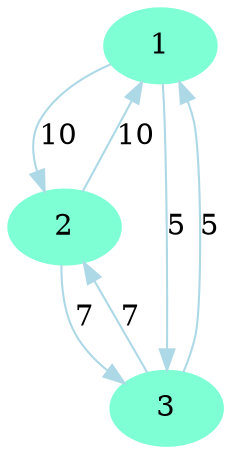 digraph "output/graph005" {
	1 [color=aquamarine style=filled]
	2 [color=aquamarine style=filled]
	3 [color=aquamarine style=filled]
	1 -> 2 [label=10 color=lightblue]
	2 -> 1 [label=10 color=lightblue]
	2 -> 3 [label=7 color=lightblue]
	3 -> 2 [label=7 color=lightblue]
	1 -> 3 [label=5 color=lightblue]
	3 -> 1 [label=5 color=lightblue]
}
